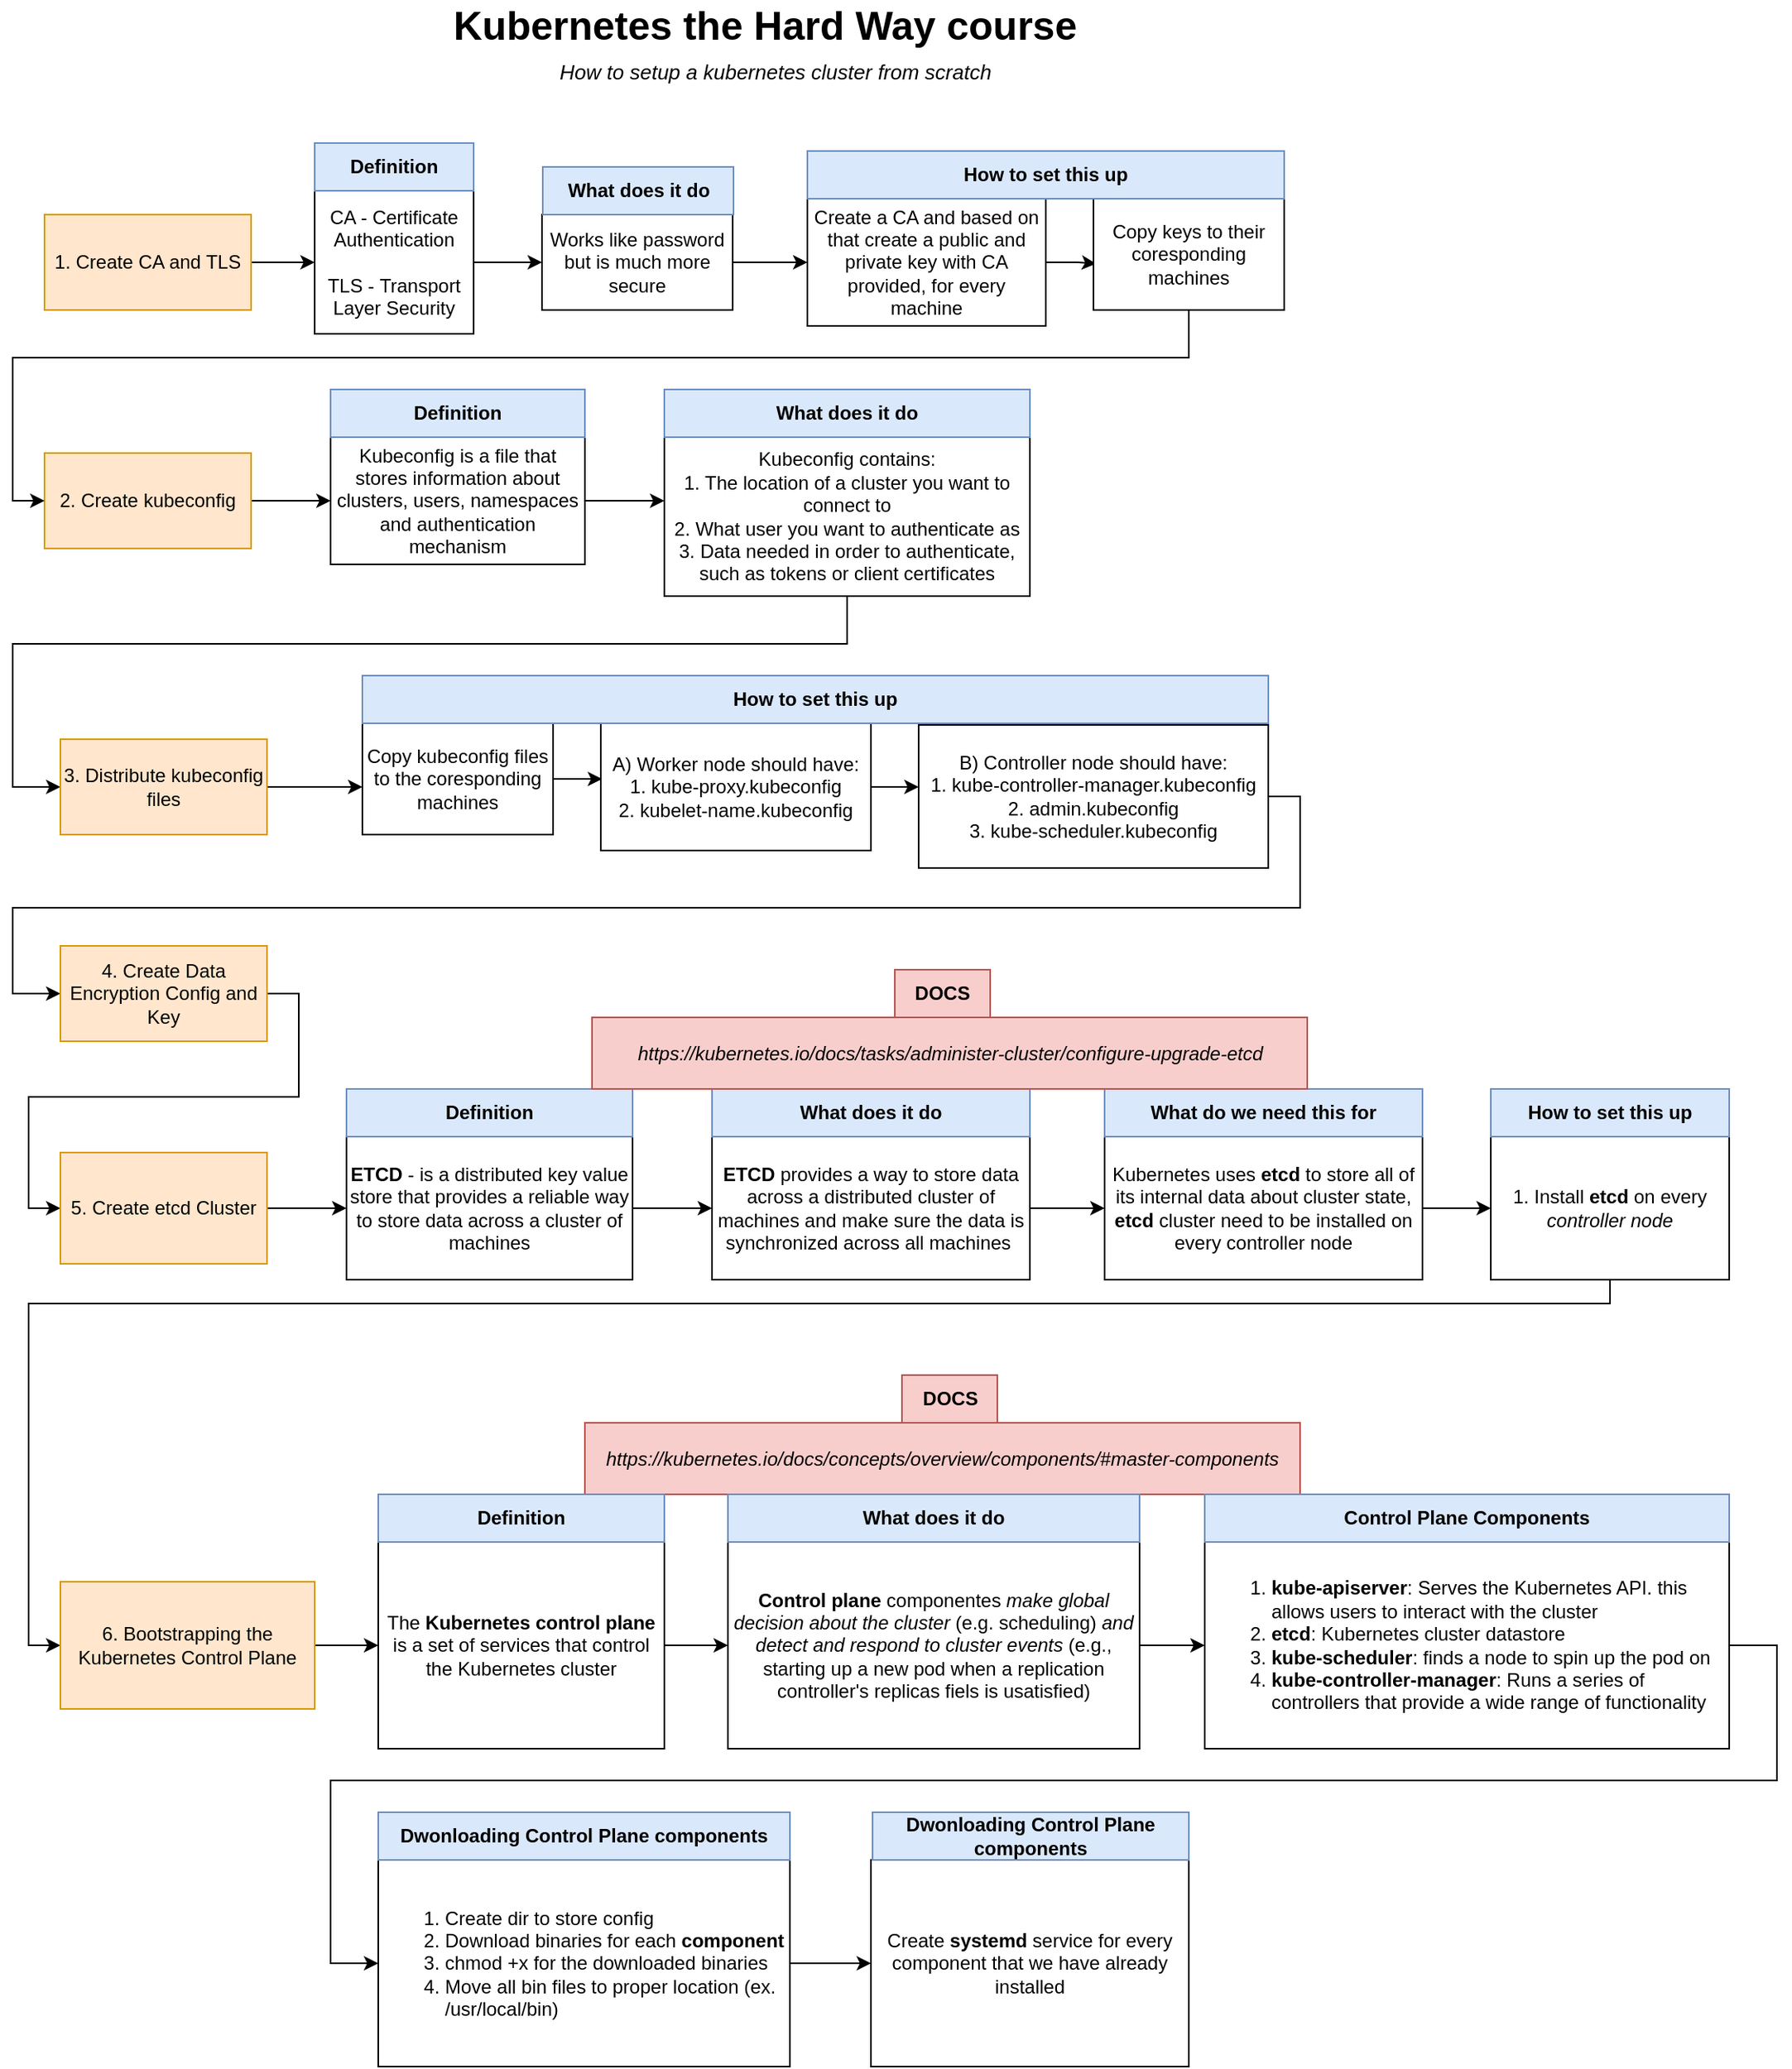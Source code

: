 <mxfile version="21.5.2" type="github">
  <diagram name="Strona-1" id="LIcGz9p34mj6lom9c27u">
    <mxGraphModel dx="1195" dy="740" grid="1" gridSize="10" guides="1" tooltips="1" connect="1" arrows="1" fold="1" page="1" pageScale="1" pageWidth="827" pageHeight="1169" math="0" shadow="0">
      <root>
        <mxCell id="0" />
        <mxCell id="1" parent="0" />
        <mxCell id="68Hwct-F0d1kTlMrPAvt-4" style="edgeStyle=orthogonalEdgeStyle;rounded=0;orthogonalLoop=1;jettySize=auto;html=1;entryX=0;entryY=0.5;entryDx=0;entryDy=0;" parent="1" source="68Hwct-F0d1kTlMrPAvt-1" target="68Hwct-F0d1kTlMrPAvt-2" edge="1">
          <mxGeometry relative="1" as="geometry" />
        </mxCell>
        <mxCell id="68Hwct-F0d1kTlMrPAvt-1" value="1. Create CA and TLS" style="rounded=0;whiteSpace=wrap;html=1;fillColor=#ffe6cc;strokeColor=#d79b00;" parent="1" vertex="1">
          <mxGeometry x="160" y="145" width="130" height="60" as="geometry" />
        </mxCell>
        <mxCell id="68Hwct-F0d1kTlMrPAvt-5" style="edgeStyle=orthogonalEdgeStyle;rounded=0;orthogonalLoop=1;jettySize=auto;html=1;exitX=1;exitY=0.5;exitDx=0;exitDy=0;" parent="1" source="68Hwct-F0d1kTlMrPAvt-2" target="68Hwct-F0d1kTlMrPAvt-6" edge="1">
          <mxGeometry relative="1" as="geometry">
            <mxPoint x="540" y="190.241" as="targetPoint" />
          </mxGeometry>
        </mxCell>
        <mxCell id="68Hwct-F0d1kTlMrPAvt-2" value="CA - Certificate Authentication&lt;br&gt;&lt;br&gt;TLS -&amp;nbsp;Transport Layer Security" style="rounded=0;whiteSpace=wrap;html=1;" parent="1" vertex="1">
          <mxGeometry x="330" y="130" width="100" height="90" as="geometry" />
        </mxCell>
        <mxCell id="68Hwct-F0d1kTlMrPAvt-8" style="edgeStyle=orthogonalEdgeStyle;rounded=0;orthogonalLoop=1;jettySize=auto;html=1;exitX=1;exitY=0.5;exitDx=0;exitDy=0;entryX=0;entryY=0.5;entryDx=0;entryDy=0;" parent="1" source="68Hwct-F0d1kTlMrPAvt-6" target="68Hwct-F0d1kTlMrPAvt-7" edge="1">
          <mxGeometry relative="1" as="geometry" />
        </mxCell>
        <mxCell id="68Hwct-F0d1kTlMrPAvt-6" value="Works like password but is much more secure" style="rounded=0;whiteSpace=wrap;html=1;" parent="1" vertex="1">
          <mxGeometry x="473" y="145.001" width="120" height="60" as="geometry" />
        </mxCell>
        <mxCell id="NVeK4hS8OuHmS83PzHyg-14" style="edgeStyle=orthogonalEdgeStyle;rounded=0;orthogonalLoop=1;jettySize=auto;html=1;entryX=0.014;entryY=0.583;entryDx=0;entryDy=0;entryPerimeter=0;" edge="1" parent="1" source="68Hwct-F0d1kTlMrPAvt-7" target="68Hwct-F0d1kTlMrPAvt-16">
          <mxGeometry relative="1" as="geometry" />
        </mxCell>
        <mxCell id="68Hwct-F0d1kTlMrPAvt-7" value="Create a CA and based on that create a public and private key with CA provided, for every machine" style="rounded=0;whiteSpace=wrap;html=1;" parent="1" vertex="1">
          <mxGeometry x="640" y="135" width="150" height="80" as="geometry" />
        </mxCell>
        <mxCell id="68Hwct-F0d1kTlMrPAvt-11" style="edgeStyle=orthogonalEdgeStyle;rounded=0;orthogonalLoop=1;jettySize=auto;html=1;exitX=1;exitY=0.5;exitDx=0;exitDy=0;entryX=0;entryY=0.5;entryDx=0;entryDy=0;" parent="1" source="68Hwct-F0d1kTlMrPAvt-9" target="68Hwct-F0d1kTlMrPAvt-10" edge="1">
          <mxGeometry relative="1" as="geometry" />
        </mxCell>
        <mxCell id="68Hwct-F0d1kTlMrPAvt-9" value="2. Create kubeconfig" style="rounded=0;whiteSpace=wrap;html=1;fillColor=#ffe6cc;strokeColor=#d79b00;" parent="1" vertex="1">
          <mxGeometry x="160" y="295" width="130" height="60" as="geometry" />
        </mxCell>
        <mxCell id="68Hwct-F0d1kTlMrPAvt-12" style="edgeStyle=orthogonalEdgeStyle;rounded=0;orthogonalLoop=1;jettySize=auto;html=1;" parent="1" source="68Hwct-F0d1kTlMrPAvt-10" edge="1">
          <mxGeometry relative="1" as="geometry">
            <mxPoint x="550.0" y="325.0" as="targetPoint" />
          </mxGeometry>
        </mxCell>
        <mxCell id="68Hwct-F0d1kTlMrPAvt-10" value="Kubeconfig is a file that stores information about clusters, users, namespaces and authentication mechanism" style="rounded=0;whiteSpace=wrap;html=1;" parent="1" vertex="1">
          <mxGeometry x="340" y="285" width="160" height="80" as="geometry" />
        </mxCell>
        <mxCell id="68Hwct-F0d1kTlMrPAvt-24" style="edgeStyle=orthogonalEdgeStyle;rounded=0;orthogonalLoop=1;jettySize=auto;html=1;entryX=0;entryY=0.5;entryDx=0;entryDy=0;" parent="1" source="68Hwct-F0d1kTlMrPAvt-14" target="68Hwct-F0d1kTlMrPAvt-23" edge="1">
          <mxGeometry relative="1" as="geometry">
            <Array as="points">
              <mxPoint x="665" y="415" />
              <mxPoint x="140" y="415" />
              <mxPoint x="140" y="505" />
            </Array>
          </mxGeometry>
        </mxCell>
        <mxCell id="68Hwct-F0d1kTlMrPAvt-14" value="Kubeconfig contains:&lt;br&gt;1. The location of a cluster you want to connect to&lt;br&gt;2. What user you want to authenticate as&lt;br&gt;3. Data needed in order to authenticate, such as tokens or client certificates" style="rounded=0;whiteSpace=wrap;html=1;" parent="1" vertex="1">
          <mxGeometry x="550" y="285" width="230" height="100" as="geometry" />
        </mxCell>
        <mxCell id="68Hwct-F0d1kTlMrPAvt-22" style="edgeStyle=orthogonalEdgeStyle;rounded=0;orthogonalLoop=1;jettySize=auto;html=1;exitX=0.5;exitY=1;exitDx=0;exitDy=0;entryX=0;entryY=0.5;entryDx=0;entryDy=0;" parent="1" source="68Hwct-F0d1kTlMrPAvt-16" target="68Hwct-F0d1kTlMrPAvt-9" edge="1">
          <mxGeometry relative="1" as="geometry">
            <mxPoint x="130" y="325" as="targetPoint" />
            <Array as="points">
              <mxPoint x="880" y="235" />
              <mxPoint x="140" y="235" />
              <mxPoint x="140" y="325" />
            </Array>
          </mxGeometry>
        </mxCell>
        <mxCell id="68Hwct-F0d1kTlMrPAvt-16" value="Copy keys to their coresponding machines" style="rounded=0;whiteSpace=wrap;html=1;" parent="1" vertex="1">
          <mxGeometry x="820" y="135" width="120" height="70" as="geometry" />
        </mxCell>
        <mxCell id="68Hwct-F0d1kTlMrPAvt-27" style="edgeStyle=orthogonalEdgeStyle;rounded=0;orthogonalLoop=1;jettySize=auto;html=1;exitX=1;exitY=0.5;exitDx=0;exitDy=0;" parent="1" source="68Hwct-F0d1kTlMrPAvt-23" target="68Hwct-F0d1kTlMrPAvt-26" edge="1">
          <mxGeometry relative="1" as="geometry">
            <Array as="points">
              <mxPoint x="330" y="505" />
              <mxPoint x="330" y="505" />
            </Array>
          </mxGeometry>
        </mxCell>
        <mxCell id="68Hwct-F0d1kTlMrPAvt-23" value="3. Distribute kubeconfig files" style="rounded=0;whiteSpace=wrap;html=1;fillColor=#ffe6cc;strokeColor=#d79b00;" parent="1" vertex="1">
          <mxGeometry x="170" y="475" width="130" height="60" as="geometry" />
        </mxCell>
        <mxCell id="NVeK4hS8OuHmS83PzHyg-9" style="edgeStyle=orthogonalEdgeStyle;rounded=0;orthogonalLoop=1;jettySize=auto;html=1;entryX=0.005;entryY=0.438;entryDx=0;entryDy=0;entryPerimeter=0;" edge="1" parent="1" source="68Hwct-F0d1kTlMrPAvt-26" target="68Hwct-F0d1kTlMrPAvt-29">
          <mxGeometry relative="1" as="geometry" />
        </mxCell>
        <mxCell id="68Hwct-F0d1kTlMrPAvt-26" value="Copy kubeconfig files to the coresponding machines" style="rounded=0;whiteSpace=wrap;html=1;" parent="1" vertex="1">
          <mxGeometry x="360" y="465" width="120" height="70" as="geometry" />
        </mxCell>
        <mxCell id="68Hwct-F0d1kTlMrPAvt-30" style="edgeStyle=orthogonalEdgeStyle;rounded=0;orthogonalLoop=1;jettySize=auto;html=1;" parent="1" source="68Hwct-F0d1kTlMrPAvt-29" edge="1">
          <mxGeometry relative="1" as="geometry">
            <mxPoint x="710" y="505" as="targetPoint" />
          </mxGeometry>
        </mxCell>
        <mxCell id="68Hwct-F0d1kTlMrPAvt-29" value="A) Worker node should have:&lt;br&gt;1. kube-proxy.kubeconfig&lt;br&gt;2. kubelet-name.kubeconfig" style="rounded=0;whiteSpace=wrap;html=1;" parent="1" vertex="1">
          <mxGeometry x="510" y="465" width="170" height="80" as="geometry" />
        </mxCell>
        <mxCell id="68Hwct-F0d1kTlMrPAvt-34" style="edgeStyle=orthogonalEdgeStyle;rounded=0;orthogonalLoop=1;jettySize=auto;html=1;exitX=1;exitY=0.5;exitDx=0;exitDy=0;entryX=0;entryY=0.5;entryDx=0;entryDy=0;" parent="1" source="68Hwct-F0d1kTlMrPAvt-31" target="68Hwct-F0d1kTlMrPAvt-33" edge="1">
          <mxGeometry relative="1" as="geometry">
            <Array as="points">
              <mxPoint x="950" y="511" />
              <mxPoint x="950" y="581" />
              <mxPoint x="140" y="581" />
              <mxPoint x="140" y="635" />
            </Array>
          </mxGeometry>
        </mxCell>
        <mxCell id="68Hwct-F0d1kTlMrPAvt-31" value="B) Controller node should have:&lt;br&gt;1. kube-controller-manager.kubeconfig&lt;br&gt;2. admin.kubeconfig&lt;br&gt;3. kube-scheduler.kubeconfig" style="rounded=0;whiteSpace=wrap;html=1;" parent="1" vertex="1">
          <mxGeometry x="710" y="466" width="220" height="90" as="geometry" />
        </mxCell>
        <mxCell id="NVeK4hS8OuHmS83PzHyg-32" style="edgeStyle=orthogonalEdgeStyle;rounded=0;orthogonalLoop=1;jettySize=auto;html=1;entryX=0;entryY=0.5;entryDx=0;entryDy=0;" edge="1" parent="1" source="68Hwct-F0d1kTlMrPAvt-33" target="68Hwct-F0d1kTlMrPAvt-35">
          <mxGeometry relative="1" as="geometry">
            <Array as="points">
              <mxPoint x="320" y="635" />
              <mxPoint x="320" y="700" />
              <mxPoint x="150" y="700" />
              <mxPoint x="150" y="770" />
            </Array>
          </mxGeometry>
        </mxCell>
        <mxCell id="68Hwct-F0d1kTlMrPAvt-33" value="4. Create Data Encryption Config and Key" style="rounded=0;whiteSpace=wrap;html=1;fillColor=#ffe6cc;strokeColor=#d79b00;" parent="1" vertex="1">
          <mxGeometry x="170" y="605" width="130" height="60" as="geometry" />
        </mxCell>
        <mxCell id="NVeK4hS8OuHmS83PzHyg-1" style="edgeStyle=orthogonalEdgeStyle;rounded=0;orthogonalLoop=1;jettySize=auto;html=1;" edge="1" parent="1" source="68Hwct-F0d1kTlMrPAvt-35">
          <mxGeometry relative="1" as="geometry">
            <mxPoint x="350" y="770" as="targetPoint" />
          </mxGeometry>
        </mxCell>
        <mxCell id="68Hwct-F0d1kTlMrPAvt-35" value="5. Create etcd Cluster" style="rounded=0;whiteSpace=wrap;html=1;fillColor=#ffe6cc;strokeColor=#d79b00;" parent="1" vertex="1">
          <mxGeometry x="170" y="735" width="130" height="70" as="geometry" />
        </mxCell>
        <mxCell id="NVeK4hS8OuHmS83PzHyg-26" style="edgeStyle=orthogonalEdgeStyle;rounded=0;orthogonalLoop=1;jettySize=auto;html=1;entryX=0;entryY=0.5;entryDx=0;entryDy=0;" edge="1" parent="1" source="NVeK4hS8OuHmS83PzHyg-2" target="NVeK4hS8OuHmS83PzHyg-4">
          <mxGeometry relative="1" as="geometry" />
        </mxCell>
        <mxCell id="NVeK4hS8OuHmS83PzHyg-2" value="&lt;b&gt;ETCD &lt;/b&gt;- is a distributed key value store that provides a reliable way to store data across a cluster of machines" style="rounded=0;whiteSpace=wrap;html=1;" vertex="1" parent="1">
          <mxGeometry x="350" y="725" width="180" height="90" as="geometry" />
        </mxCell>
        <mxCell id="NVeK4hS8OuHmS83PzHyg-27" style="edgeStyle=orthogonalEdgeStyle;rounded=0;orthogonalLoop=1;jettySize=auto;html=1;entryX=0;entryY=0.5;entryDx=0;entryDy=0;" edge="1" parent="1" source="NVeK4hS8OuHmS83PzHyg-4" target="NVeK4hS8OuHmS83PzHyg-18">
          <mxGeometry relative="1" as="geometry" />
        </mxCell>
        <mxCell id="NVeK4hS8OuHmS83PzHyg-4" value="&lt;b&gt;ETCD&lt;/b&gt;&amp;nbsp;provides a way to store data across a distributed cluster of machines and make sure the data is synchronized across all machines&amp;nbsp;" style="rounded=0;whiteSpace=wrap;html=1;" vertex="1" parent="1">
          <mxGeometry x="580" y="725" width="200" height="90" as="geometry" />
        </mxCell>
        <mxCell id="NVeK4hS8OuHmS83PzHyg-5" value="&lt;b&gt;Definition&lt;/b&gt;" style="text;html=1;strokeColor=#6c8ebf;fillColor=#dae8fc;align=center;verticalAlign=middle;whiteSpace=wrap;rounded=0;" vertex="1" parent="1">
          <mxGeometry x="350" y="695" width="180" height="30" as="geometry" />
        </mxCell>
        <mxCell id="NVeK4hS8OuHmS83PzHyg-7" value="&lt;b&gt;What does it do&lt;/b&gt;" style="text;html=1;strokeColor=#6c8ebf;fillColor=#dae8fc;align=center;verticalAlign=middle;whiteSpace=wrap;rounded=0;" vertex="1" parent="1">
          <mxGeometry x="580" y="695" width="200" height="30" as="geometry" />
        </mxCell>
        <mxCell id="NVeK4hS8OuHmS83PzHyg-8" value="&lt;b style=&quot;border-color: var(--border-color);&quot;&gt;How to set this up&lt;/b&gt;" style="text;html=1;strokeColor=#6c8ebf;fillColor=#dae8fc;align=center;verticalAlign=middle;whiteSpace=wrap;rounded=0;" vertex="1" parent="1">
          <mxGeometry x="360" y="435" width="570" height="30" as="geometry" />
        </mxCell>
        <mxCell id="NVeK4hS8OuHmS83PzHyg-10" value="&lt;b&gt;Definition&lt;/b&gt;" style="text;html=1;strokeColor=#6c8ebf;fillColor=#dae8fc;align=center;verticalAlign=middle;whiteSpace=wrap;rounded=0;" vertex="1" parent="1">
          <mxGeometry x="340" y="255" width="160" height="30" as="geometry" />
        </mxCell>
        <mxCell id="NVeK4hS8OuHmS83PzHyg-11" value="&lt;b&gt;What does it do&lt;/b&gt;" style="text;html=1;strokeColor=#6c8ebf;fillColor=#dae8fc;align=center;verticalAlign=middle;whiteSpace=wrap;rounded=0;" vertex="1" parent="1">
          <mxGeometry x="550" y="255" width="230" height="30" as="geometry" />
        </mxCell>
        <mxCell id="NVeK4hS8OuHmS83PzHyg-12" value="&lt;b&gt;Definition&lt;/b&gt;" style="text;html=1;strokeColor=#6c8ebf;fillColor=#dae8fc;align=center;verticalAlign=middle;whiteSpace=wrap;rounded=0;" vertex="1" parent="1">
          <mxGeometry x="330" y="100" width="100" height="30" as="geometry" />
        </mxCell>
        <mxCell id="NVeK4hS8OuHmS83PzHyg-13" value="&lt;b&gt;What does it do&lt;/b&gt;" style="text;html=1;strokeColor=#6c8ebf;fillColor=#dae8fc;align=center;verticalAlign=middle;whiteSpace=wrap;rounded=0;" vertex="1" parent="1">
          <mxGeometry x="473.5" y="115" width="120" height="30" as="geometry" />
        </mxCell>
        <mxCell id="NVeK4hS8OuHmS83PzHyg-15" value="&lt;b&gt;How to set this up&lt;/b&gt;" style="text;html=1;strokeColor=#6c8ebf;fillColor=#dae8fc;align=center;verticalAlign=middle;whiteSpace=wrap;rounded=0;" vertex="1" parent="1">
          <mxGeometry x="640" y="105" width="300" height="30" as="geometry" />
        </mxCell>
        <mxCell id="NVeK4hS8OuHmS83PzHyg-20" style="edgeStyle=orthogonalEdgeStyle;rounded=0;orthogonalLoop=1;jettySize=auto;html=1;" edge="1" parent="1" source="NVeK4hS8OuHmS83PzHyg-18">
          <mxGeometry relative="1" as="geometry">
            <mxPoint x="1070" y="770" as="targetPoint" />
          </mxGeometry>
        </mxCell>
        <mxCell id="NVeK4hS8OuHmS83PzHyg-18" value="Kubernetes uses &lt;b&gt;etcd &lt;/b&gt;to store all of its internal data about cluster state, &lt;b&gt;etcd &lt;/b&gt;cluster&amp;nbsp;need to be installed on every controller node" style="rounded=0;whiteSpace=wrap;html=1;" vertex="1" parent="1">
          <mxGeometry x="827" y="725" width="200" height="90" as="geometry" />
        </mxCell>
        <mxCell id="NVeK4hS8OuHmS83PzHyg-41" style="edgeStyle=orthogonalEdgeStyle;rounded=0;orthogonalLoop=1;jettySize=auto;html=1;entryX=0;entryY=0.5;entryDx=0;entryDy=0;" edge="1" parent="1" source="NVeK4hS8OuHmS83PzHyg-21" target="NVeK4hS8OuHmS83PzHyg-36">
          <mxGeometry relative="1" as="geometry">
            <Array as="points">
              <mxPoint x="1145" y="830" />
              <mxPoint x="150" y="830" />
              <mxPoint x="150" y="1045" />
            </Array>
          </mxGeometry>
        </mxCell>
        <mxCell id="NVeK4hS8OuHmS83PzHyg-21" value="1. Install &lt;b&gt;etcd&lt;/b&gt;&amp;nbsp;on every &lt;i&gt;controller&lt;/i&gt; &lt;i&gt;node&lt;/i&gt;" style="rounded=0;whiteSpace=wrap;html=1;" vertex="1" parent="1">
          <mxGeometry x="1070" y="725" width="150" height="90" as="geometry" />
        </mxCell>
        <mxCell id="NVeK4hS8OuHmS83PzHyg-22" value="&lt;b&gt;What do we need this for&lt;/b&gt;" style="text;html=1;strokeColor=#6c8ebf;fillColor=#dae8fc;align=center;verticalAlign=middle;whiteSpace=wrap;rounded=0;" vertex="1" parent="1">
          <mxGeometry x="827" y="695" width="200" height="30" as="geometry" />
        </mxCell>
        <mxCell id="NVeK4hS8OuHmS83PzHyg-23" value="&lt;b&gt;How to set this up&lt;/b&gt;" style="text;html=1;strokeColor=#6c8ebf;fillColor=#dae8fc;align=center;verticalAlign=middle;whiteSpace=wrap;rounded=0;" vertex="1" parent="1">
          <mxGeometry x="1070" y="695" width="150" height="30" as="geometry" />
        </mxCell>
        <mxCell id="NVeK4hS8OuHmS83PzHyg-28" value="&lt;i&gt;https://kubernetes.io/docs/tasks/administer-cluster/configure-upgrade-etcd&lt;/i&gt;" style="text;html=1;strokeColor=#b85450;fillColor=#f8cecc;align=center;verticalAlign=middle;whiteSpace=wrap;rounded=0;" vertex="1" parent="1">
          <mxGeometry x="504.5" y="650" width="450" height="45" as="geometry" />
        </mxCell>
        <mxCell id="NVeK4hS8OuHmS83PzHyg-30" value="&lt;b style=&quot;border-color: var(--border-color);&quot;&gt;DOCS&lt;/b&gt;" style="text;html=1;strokeColor=#b85450;fillColor=#f8cecc;align=center;verticalAlign=middle;whiteSpace=wrap;rounded=0;" vertex="1" parent="1">
          <mxGeometry x="695" y="620" width="60" height="30" as="geometry" />
        </mxCell>
        <mxCell id="NVeK4hS8OuHmS83PzHyg-46" value="" style="edgeStyle=orthogonalEdgeStyle;rounded=0;orthogonalLoop=1;jettySize=auto;html=1;" edge="1" parent="1" source="NVeK4hS8OuHmS83PzHyg-36" target="NVeK4hS8OuHmS83PzHyg-38">
          <mxGeometry relative="1" as="geometry" />
        </mxCell>
        <mxCell id="NVeK4hS8OuHmS83PzHyg-36" value="6. Bootstrapping the Kubernetes Control Plane" style="rounded=0;whiteSpace=wrap;html=1;fillColor=#ffe6cc;strokeColor=#d79b00;" vertex="1" parent="1">
          <mxGeometry x="170" y="1005" width="160" height="80" as="geometry" />
        </mxCell>
        <mxCell id="NVeK4hS8OuHmS83PzHyg-47" value="" style="edgeStyle=orthogonalEdgeStyle;rounded=0;orthogonalLoop=1;jettySize=auto;html=1;" edge="1" parent="1" source="NVeK4hS8OuHmS83PzHyg-38" target="NVeK4hS8OuHmS83PzHyg-39">
          <mxGeometry relative="1" as="geometry" />
        </mxCell>
        <mxCell id="NVeK4hS8OuHmS83PzHyg-38" value="The &lt;b&gt;Kubernetes control plane &lt;/b&gt;is a set of services that control the Kubernetes cluster" style="rounded=0;whiteSpace=wrap;html=1;" vertex="1" parent="1">
          <mxGeometry x="370" y="980" width="180" height="130" as="geometry" />
        </mxCell>
        <mxCell id="NVeK4hS8OuHmS83PzHyg-50" value="" style="edgeStyle=orthogonalEdgeStyle;rounded=0;orthogonalLoop=1;jettySize=auto;html=1;" edge="1" parent="1" source="NVeK4hS8OuHmS83PzHyg-39" target="NVeK4hS8OuHmS83PzHyg-49">
          <mxGeometry relative="1" as="geometry" />
        </mxCell>
        <mxCell id="NVeK4hS8OuHmS83PzHyg-39" value="&lt;b&gt;Control plane &lt;/b&gt;componentes&lt;b&gt;&amp;nbsp;&lt;/b&gt;&lt;i&gt;make global decision about the cluster &lt;/i&gt;(e.g. scheduling) &lt;i&gt;and detect and respond to cluster events&lt;/i&gt; (e.g., starting up a new pod when a replication controller&#39;s replicas fiels is usatisfied)" style="rounded=0;whiteSpace=wrap;html=1;" vertex="1" parent="1">
          <mxGeometry x="590" y="980" width="259" height="130" as="geometry" />
        </mxCell>
        <mxCell id="NVeK4hS8OuHmS83PzHyg-42" value="&lt;i&gt;https://kubernetes.io/docs/concepts/overview/components/#master-components&lt;/i&gt;" style="text;html=1;strokeColor=#b85450;fillColor=#f8cecc;align=center;verticalAlign=middle;whiteSpace=wrap;rounded=0;" vertex="1" parent="1">
          <mxGeometry x="500" y="905" width="450" height="45" as="geometry" />
        </mxCell>
        <mxCell id="NVeK4hS8OuHmS83PzHyg-43" value="&lt;b style=&quot;border-color: var(--border-color);&quot;&gt;DOCS&lt;/b&gt;" style="text;html=1;strokeColor=#b85450;fillColor=#f8cecc;align=center;verticalAlign=middle;whiteSpace=wrap;rounded=0;" vertex="1" parent="1">
          <mxGeometry x="699.5" y="875" width="60" height="30" as="geometry" />
        </mxCell>
        <mxCell id="NVeK4hS8OuHmS83PzHyg-44" value="&lt;b&gt;Definition&lt;/b&gt;" style="text;html=1;strokeColor=#6c8ebf;fillColor=#dae8fc;align=center;verticalAlign=middle;whiteSpace=wrap;rounded=0;" vertex="1" parent="1">
          <mxGeometry x="370" y="950" width="180" height="30" as="geometry" />
        </mxCell>
        <mxCell id="NVeK4hS8OuHmS83PzHyg-45" value="&lt;b&gt;What does it do&lt;/b&gt;" style="text;html=1;strokeColor=#6c8ebf;fillColor=#dae8fc;align=center;verticalAlign=middle;whiteSpace=wrap;rounded=0;" vertex="1" parent="1">
          <mxGeometry x="590" y="950" width="259" height="30" as="geometry" />
        </mxCell>
        <mxCell id="NVeK4hS8OuHmS83PzHyg-53" value="" style="edgeStyle=orthogonalEdgeStyle;rounded=0;orthogonalLoop=1;jettySize=auto;html=1;" edge="1" parent="1" source="NVeK4hS8OuHmS83PzHyg-49" target="NVeK4hS8OuHmS83PzHyg-52">
          <mxGeometry relative="1" as="geometry">
            <Array as="points">
              <mxPoint x="1250" y="1045" />
              <mxPoint x="1250" y="1130" />
              <mxPoint x="340" y="1130" />
              <mxPoint x="340" y="1245" />
            </Array>
          </mxGeometry>
        </mxCell>
        <mxCell id="NVeK4hS8OuHmS83PzHyg-49" value="&lt;ol&gt;&lt;li&gt;&lt;b&gt;kube-apiserver&lt;/b&gt;:&lt;b&gt;&amp;nbsp;&lt;/b&gt;Serves the Kubernetes API. this allows users to interact with the cluster&lt;/li&gt;&lt;li&gt;&lt;b&gt;etcd&lt;/b&gt;: Kubernetes cluster datastore&lt;/li&gt;&lt;li&gt;&lt;b&gt;kube-scheduler&lt;/b&gt;: finds a node to spin up the pod on&lt;/li&gt;&lt;li&gt;&lt;b&gt;kube-controller-manager&lt;/b&gt;: Runs a series of controllers that provide a wide range of functionality&lt;/li&gt;&lt;/ol&gt;" style="rounded=0;whiteSpace=wrap;html=1;align=left;" vertex="1" parent="1">
          <mxGeometry x="890" y="980" width="330" height="130" as="geometry" />
        </mxCell>
        <mxCell id="NVeK4hS8OuHmS83PzHyg-51" value="&lt;b&gt;Control Plane Components&lt;/b&gt;" style="text;html=1;strokeColor=#6c8ebf;fillColor=#dae8fc;align=center;verticalAlign=middle;whiteSpace=wrap;rounded=0;" vertex="1" parent="1">
          <mxGeometry x="890" y="950" width="330" height="30" as="geometry" />
        </mxCell>
        <mxCell id="NVeK4hS8OuHmS83PzHyg-57" value="" style="edgeStyle=orthogonalEdgeStyle;rounded=0;orthogonalLoop=1;jettySize=auto;html=1;" edge="1" parent="1" source="NVeK4hS8OuHmS83PzHyg-52" target="NVeK4hS8OuHmS83PzHyg-56">
          <mxGeometry relative="1" as="geometry" />
        </mxCell>
        <mxCell id="NVeK4hS8OuHmS83PzHyg-52" value="&lt;ol&gt;&lt;li&gt;Create dir to store config&amp;nbsp;&lt;/li&gt;&lt;li&gt;Download binaries for each &lt;b&gt;component&lt;/b&gt;&lt;/li&gt;&lt;li&gt;chmod +x for the downloaded binaries&lt;/li&gt;&lt;li&gt;Move all bin files to proper location (ex. /usr/local/bin)&lt;/li&gt;&lt;/ol&gt;" style="rounded=0;whiteSpace=wrap;html=1;align=left;" vertex="1" parent="1">
          <mxGeometry x="370" y="1180" width="259" height="130" as="geometry" />
        </mxCell>
        <mxCell id="NVeK4hS8OuHmS83PzHyg-55" value="&lt;b style=&quot;border-color: var(--border-color);&quot;&gt;Dwonloading Control Plane components&lt;/b&gt;" style="text;html=1;strokeColor=#6c8ebf;fillColor=#dae8fc;align=center;verticalAlign=middle;whiteSpace=wrap;rounded=0;" vertex="1" parent="1">
          <mxGeometry x="370" y="1150" width="259" height="30" as="geometry" />
        </mxCell>
        <mxCell id="NVeK4hS8OuHmS83PzHyg-56" value="Create &lt;b&gt;systemd &lt;/b&gt;service&lt;b&gt;&amp;nbsp;&lt;/b&gt;for every component that we have already installed" style="rounded=0;whiteSpace=wrap;html=1;align=center;" vertex="1" parent="1">
          <mxGeometry x="680" y="1180" width="200" height="130" as="geometry" />
        </mxCell>
        <mxCell id="NVeK4hS8OuHmS83PzHyg-58" value="&lt;b style=&quot;border-color: var(--border-color);&quot;&gt;Dwonloading Control Plane components&lt;/b&gt;" style="text;html=1;strokeColor=#6c8ebf;fillColor=#dae8fc;align=center;verticalAlign=middle;whiteSpace=wrap;rounded=0;" vertex="1" parent="1">
          <mxGeometry x="681" y="1150" width="199" height="30" as="geometry" />
        </mxCell>
        <mxCell id="NVeK4hS8OuHmS83PzHyg-62" value="&lt;b style=&quot;&quot;&gt;&lt;font style=&quot;&quot;&gt;&lt;font style=&quot;font-size: 25px;&quot;&gt;Kubernetes the Hard Way course&lt;/font&gt;&lt;br&gt;&lt;/font&gt;&lt;/b&gt;" style="text;html=1;align=center;verticalAlign=middle;whiteSpace=wrap;rounded=0;fillColor=none;" vertex="1" parent="1">
          <mxGeometry x="390" y="10" width="446.5" height="30" as="geometry" />
        </mxCell>
        <mxCell id="NVeK4hS8OuHmS83PzHyg-63" value="&lt;i&gt;&lt;font style=&quot;font-size: 13px;&quot;&gt;How to setup a kubernetes cluster from scratch&lt;/font&gt;&lt;/i&gt;" style="text;html=1;strokeColor=none;fillColor=none;align=center;verticalAlign=middle;whiteSpace=wrap;rounded=0;" vertex="1" parent="1">
          <mxGeometry x="479.5" y="40" width="280" height="30" as="geometry" />
        </mxCell>
      </root>
    </mxGraphModel>
  </diagram>
</mxfile>
